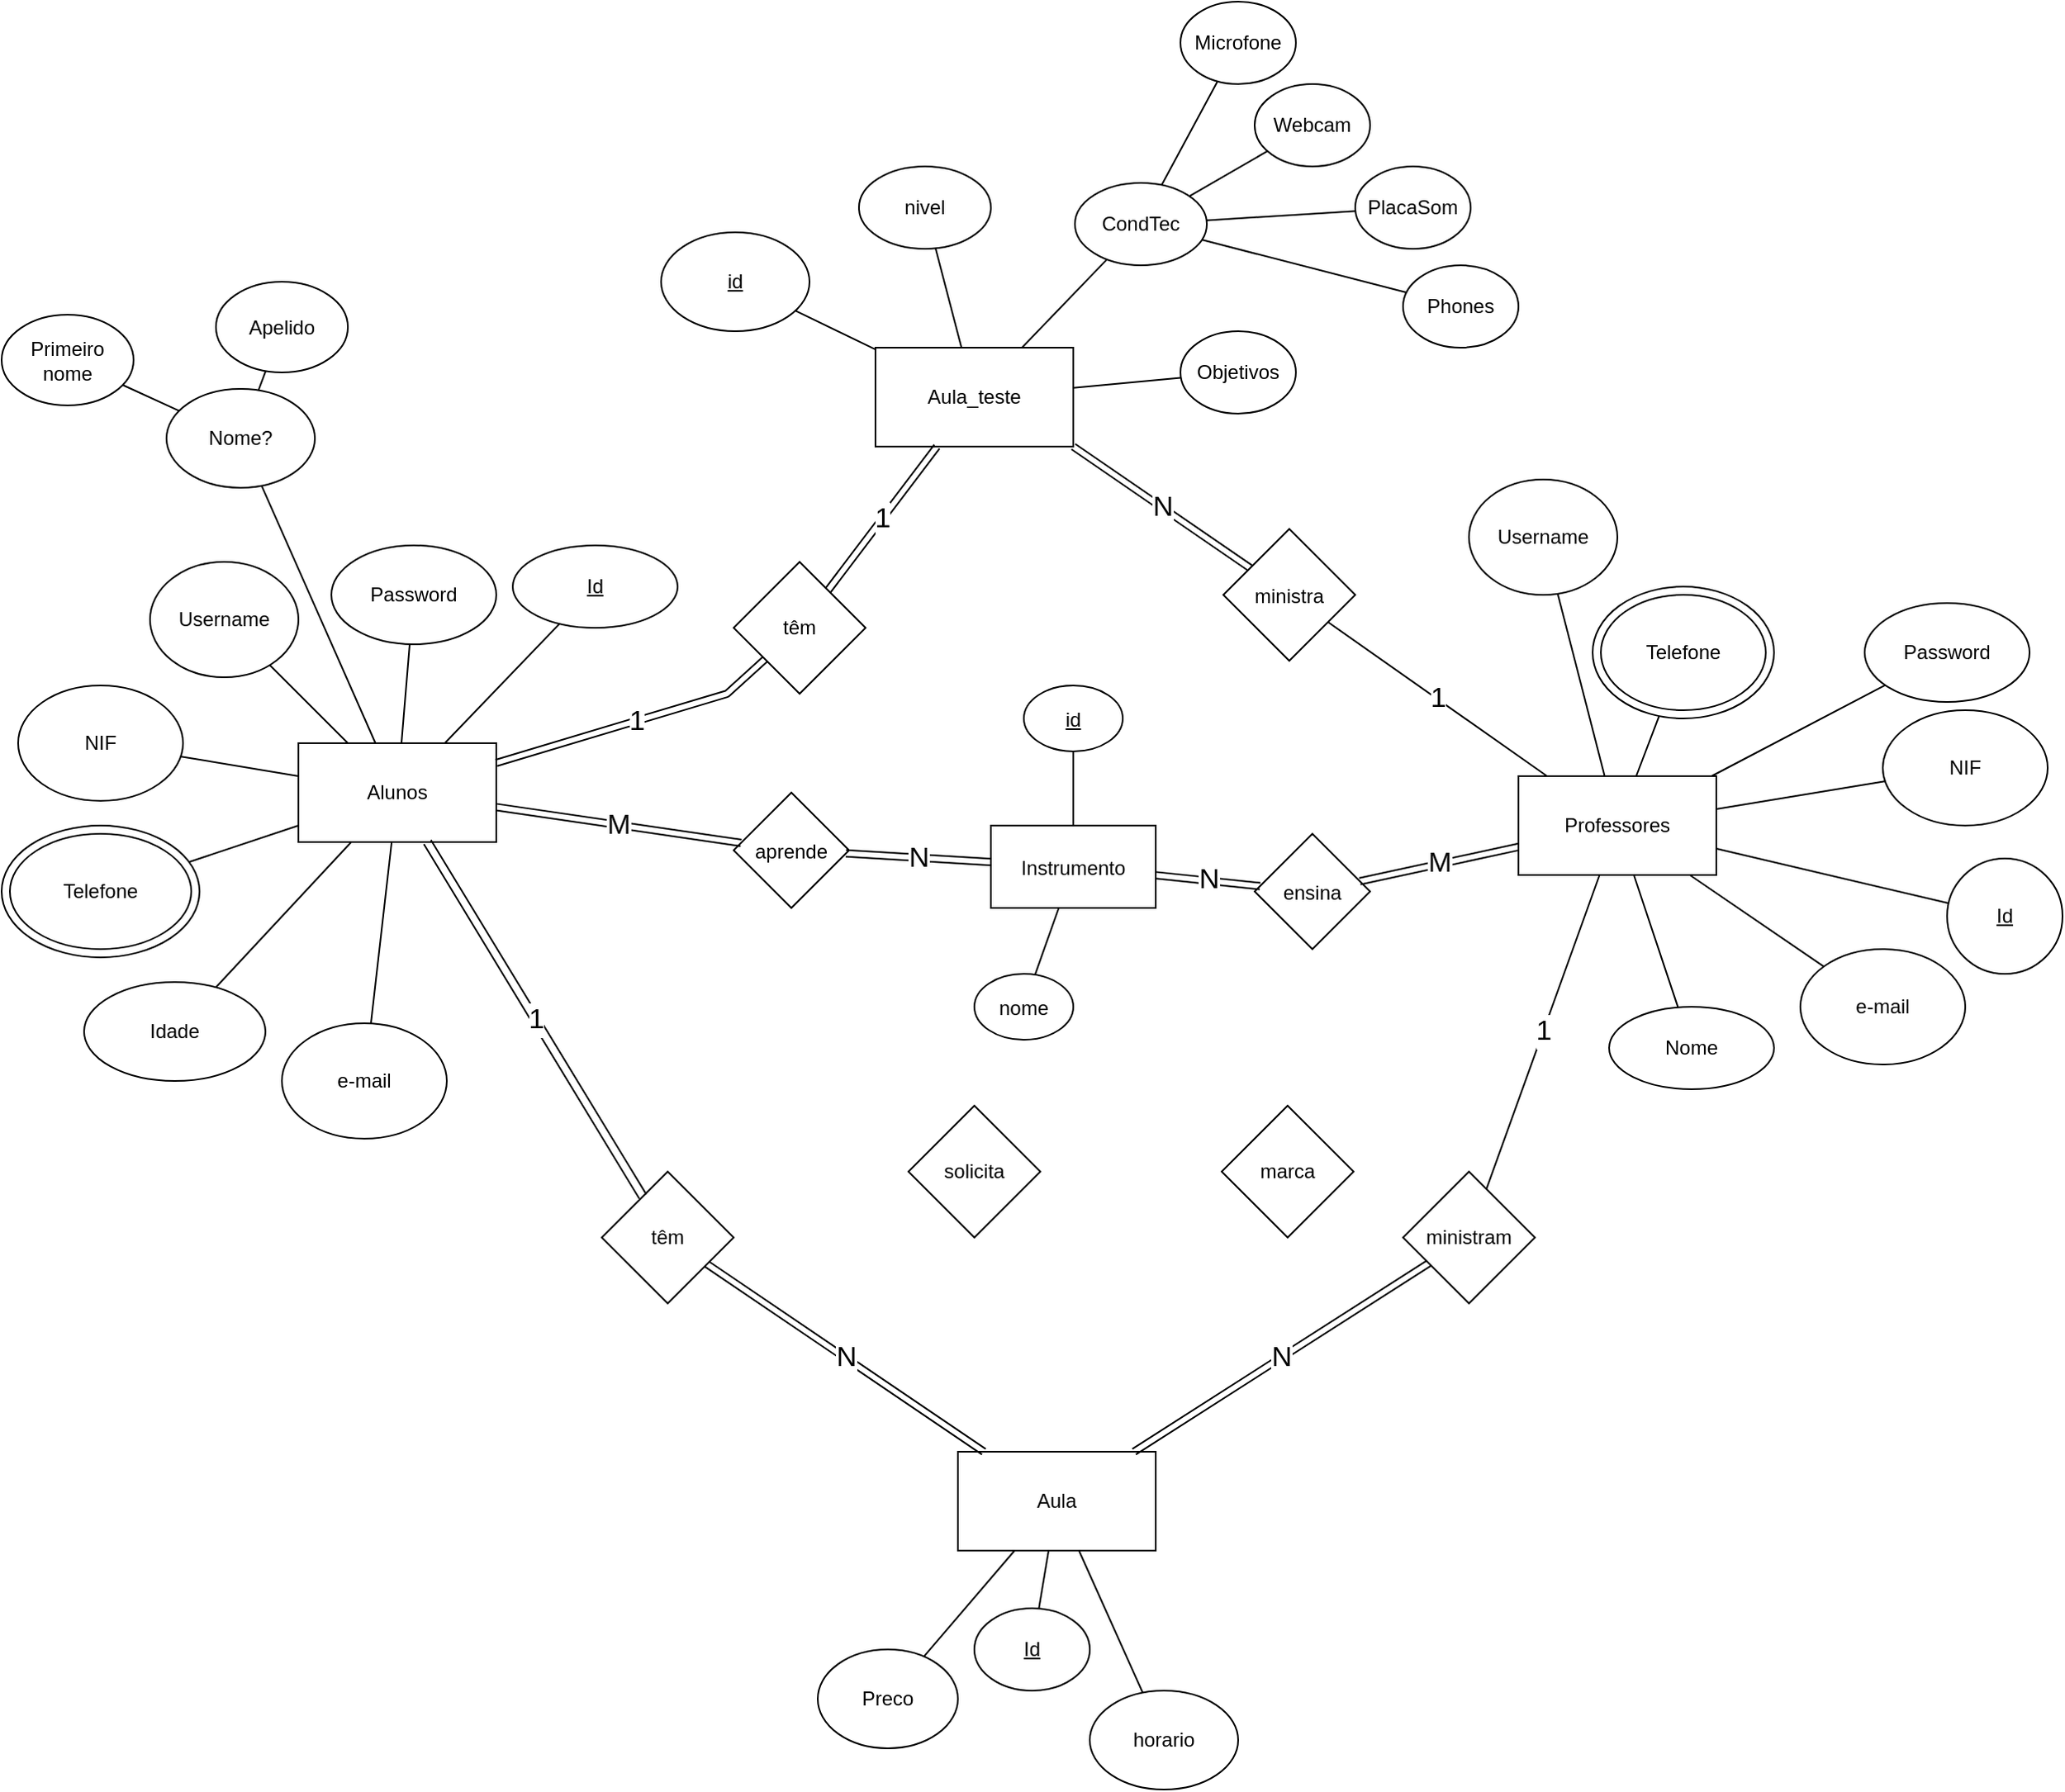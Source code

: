 <mxfile version="14.6.1" type="github">
  <diagram id="C5RBs43oDa-KdzZeNtuy" name="Page-1">
    <mxGraphModel dx="868" dy="1689" grid="1" gridSize="10" guides="1" tooltips="1" connect="1" arrows="1" fold="1" page="1" pageScale="1" pageWidth="827" pageHeight="1169" math="0" shadow="0">
      <root>
        <mxCell id="WIyWlLk6GJQsqaUBKTNV-0" />
        <mxCell id="WIyWlLk6GJQsqaUBKTNV-1" parent="WIyWlLk6GJQsqaUBKTNV-0" />
        <mxCell id="YeJPbqonlaDgZHrQWHC3-2" value="Alunos" style="rounded=0;whiteSpace=wrap;html=1;" parent="WIyWlLk6GJQsqaUBKTNV-1" vertex="1">
          <mxGeometry x="230" y="190" width="120" height="60" as="geometry" />
        </mxCell>
        <mxCell id="YeJPbqonlaDgZHrQWHC3-3" value="" style="endArrow=none;html=1;" parent="WIyWlLk6GJQsqaUBKTNV-1" target="YeJPbqonlaDgZHrQWHC3-4" edge="1" source="YeJPbqonlaDgZHrQWHC3-2">
          <mxGeometry width="50" height="50" relative="1" as="geometry">
            <mxPoint x="430" y="220" as="sourcePoint" />
            <mxPoint x="480" y="170" as="targetPoint" />
          </mxGeometry>
        </mxCell>
        <mxCell id="YeJPbqonlaDgZHrQWHC3-4" value="&lt;u&gt;Id&lt;/u&gt;" style="ellipse;whiteSpace=wrap;html=1;" parent="WIyWlLk6GJQsqaUBKTNV-1" vertex="1">
          <mxGeometry x="360" y="70" width="100" height="50" as="geometry" />
        </mxCell>
        <mxCell id="YeJPbqonlaDgZHrQWHC3-5" value="" style="endArrow=none;html=1;" parent="WIyWlLk6GJQsqaUBKTNV-1" target="YeJPbqonlaDgZHrQWHC3-6" edge="1" source="YeJPbqonlaDgZHrQWHC3-2">
          <mxGeometry width="50" height="50" relative="1" as="geometry">
            <mxPoint x="470" y="240" as="sourcePoint" />
            <mxPoint x="520" y="220" as="targetPoint" />
          </mxGeometry>
        </mxCell>
        <mxCell id="YeJPbqonlaDgZHrQWHC3-6" value="Nome?" style="ellipse;whiteSpace=wrap;html=1;" parent="WIyWlLk6GJQsqaUBKTNV-1" vertex="1">
          <mxGeometry x="150" y="-25" width="90" height="60" as="geometry" />
        </mxCell>
        <mxCell id="YeJPbqonlaDgZHrQWHC3-7" value="" style="endArrow=none;html=1;" parent="WIyWlLk6GJQsqaUBKTNV-1" source="YeJPbqonlaDgZHrQWHC3-2" target="YeJPbqonlaDgZHrQWHC3-8" edge="1">
          <mxGeometry width="50" height="50" relative="1" as="geometry">
            <mxPoint x="420" y="340" as="sourcePoint" />
            <mxPoint x="420" y="280" as="targetPoint" />
            <Array as="points" />
          </mxGeometry>
        </mxCell>
        <mxCell id="YeJPbqonlaDgZHrQWHC3-8" value="e-mail" style="ellipse;whiteSpace=wrap;html=1;" parent="WIyWlLk6GJQsqaUBKTNV-1" vertex="1">
          <mxGeometry x="220" y="360" width="100" height="70" as="geometry" />
        </mxCell>
        <mxCell id="YeJPbqonlaDgZHrQWHC3-10" value="Password" style="ellipse;whiteSpace=wrap;html=1;" parent="WIyWlLk6GJQsqaUBKTNV-1" vertex="1">
          <mxGeometry x="250" y="70" width="100" height="60" as="geometry" />
        </mxCell>
        <mxCell id="YeJPbqonlaDgZHrQWHC3-17" value="" style="endArrow=none;html=1;" parent="WIyWlLk6GJQsqaUBKTNV-1" source="YeJPbqonlaDgZHrQWHC3-23" edge="1" target="YeJPbqonlaDgZHrQWHC3-2">
          <mxGeometry width="50" height="50" relative="1" as="geometry">
            <mxPoint x="300" y="320" as="sourcePoint" />
            <mxPoint x="350" y="270" as="targetPoint" />
          </mxGeometry>
        </mxCell>
        <mxCell id="YeJPbqonlaDgZHrQWHC3-18" value="Telefone" style="ellipse;whiteSpace=wrap;html=1;perimeterSpacing=0;shadow=0;sketch=0;strokeWidth=1;gradientDirection=east;" parent="WIyWlLk6GJQsqaUBKTNV-1" vertex="1">
          <mxGeometry x="55" y="245" width="110" height="70" as="geometry" />
        </mxCell>
        <mxCell id="YeJPbqonlaDgZHrQWHC3-23" value="" style="ellipse;whiteSpace=wrap;html=1;rounded=0;sketch=0;fillColor=none;" parent="WIyWlLk6GJQsqaUBKTNV-1" vertex="1">
          <mxGeometry x="50" y="240" width="120" height="80" as="geometry" />
        </mxCell>
        <mxCell id="YeJPbqonlaDgZHrQWHC3-24" value="" style="endArrow=none;html=1;" parent="WIyWlLk6GJQsqaUBKTNV-1" target="YeJPbqonlaDgZHrQWHC3-2" edge="1" source="YeJPbqonlaDgZHrQWHC3-25">
          <mxGeometry width="50" height="50" relative="1" as="geometry">
            <mxPoint x="380" y="360" as="sourcePoint" />
            <mxPoint x="410" y="280" as="targetPoint" />
            <Array as="points" />
          </mxGeometry>
        </mxCell>
        <mxCell id="YeJPbqonlaDgZHrQWHC3-25" value="Idade" style="ellipse;whiteSpace=wrap;html=1;rounded=0;sketch=0;" parent="WIyWlLk6GJQsqaUBKTNV-1" vertex="1">
          <mxGeometry x="100" y="335" width="110" height="60" as="geometry" />
        </mxCell>
        <mxCell id="QPZrH0Ajvc4-a-Q5nBBF-0" value="Professores" style="rounded=0;whiteSpace=wrap;html=1;" parent="WIyWlLk6GJQsqaUBKTNV-1" vertex="1">
          <mxGeometry x="970" y="210" width="120" height="60" as="geometry" />
        </mxCell>
        <mxCell id="QPZrH0Ajvc4-a-Q5nBBF-17" value="" style="endArrow=none;html=1;" parent="WIyWlLk6GJQsqaUBKTNV-1" edge="1" target="QPZrH0Ajvc4-a-Q5nBBF-0" source="QPZrH0Ajvc4-a-Q5nBBF-19">
          <mxGeometry width="50" height="50" relative="1" as="geometry">
            <mxPoint x="920" y="320" as="sourcePoint" />
            <mxPoint x="970" y="270" as="targetPoint" />
          </mxGeometry>
        </mxCell>
        <mxCell id="QPZrH0Ajvc4-a-Q5nBBF-19" value="&lt;u&gt;Id&lt;/u&gt;" style="ellipse;whiteSpace=wrap;html=1;" parent="WIyWlLk6GJQsqaUBKTNV-1" vertex="1">
          <mxGeometry x="1230" y="260" width="70" height="70" as="geometry" />
        </mxCell>
        <mxCell id="QPZrH0Ajvc4-a-Q5nBBF-20" value="Nome" style="ellipse;whiteSpace=wrap;html=1;" parent="WIyWlLk6GJQsqaUBKTNV-1" vertex="1">
          <mxGeometry x="1025" y="350" width="100" height="50" as="geometry" />
        </mxCell>
        <mxCell id="QPZrH0Ajvc4-a-Q5nBBF-21" value="" style="endArrow=none;html=1;" parent="WIyWlLk6GJQsqaUBKTNV-1" source="QPZrH0Ajvc4-a-Q5nBBF-20" edge="1" target="QPZrH0Ajvc4-a-Q5nBBF-0">
          <mxGeometry width="50" height="50" relative="1" as="geometry">
            <mxPoint x="990" y="320" as="sourcePoint" />
            <mxPoint x="1040" y="270" as="targetPoint" />
          </mxGeometry>
        </mxCell>
        <mxCell id="QPZrH0Ajvc4-a-Q5nBBF-22" value="e-mail" style="ellipse;whiteSpace=wrap;html=1;" parent="WIyWlLk6GJQsqaUBKTNV-1" vertex="1">
          <mxGeometry x="1141" y="315" width="100" height="70" as="geometry" />
        </mxCell>
        <mxCell id="QPZrH0Ajvc4-a-Q5nBBF-23" value="" style="endArrow=none;html=1;" parent="WIyWlLk6GJQsqaUBKTNV-1" target="QPZrH0Ajvc4-a-Q5nBBF-22" edge="1" source="QPZrH0Ajvc4-a-Q5nBBF-0">
          <mxGeometry width="50" height="50" relative="1" as="geometry">
            <mxPoint x="1090" y="265" as="sourcePoint" />
            <mxPoint x="1140" y="215" as="targetPoint" />
          </mxGeometry>
        </mxCell>
        <mxCell id="QPZrH0Ajvc4-a-Q5nBBF-25" value="Aula" style="rounded=0;whiteSpace=wrap;html=1;" parent="WIyWlLk6GJQsqaUBKTNV-1" vertex="1">
          <mxGeometry x="630" y="620" width="120" height="60" as="geometry" />
        </mxCell>
        <mxCell id="QPZrH0Ajvc4-a-Q5nBBF-26" value="&lt;u&gt;Id&lt;/u&gt;" style="ellipse;whiteSpace=wrap;html=1;" parent="WIyWlLk6GJQsqaUBKTNV-1" vertex="1">
          <mxGeometry x="640" y="715" width="70" height="50" as="geometry" />
        </mxCell>
        <mxCell id="QPZrH0Ajvc4-a-Q5nBBF-27" value="" style="endArrow=none;html=1;" parent="WIyWlLk6GJQsqaUBKTNV-1" source="QPZrH0Ajvc4-a-Q5nBBF-25" target="QPZrH0Ajvc4-a-Q5nBBF-26" edge="1">
          <mxGeometry width="50" height="50" relative="1" as="geometry">
            <mxPoint x="810" y="540" as="sourcePoint" />
            <mxPoint x="860" y="490" as="targetPoint" />
          </mxGeometry>
        </mxCell>
        <mxCell id="QPZrH0Ajvc4-a-Q5nBBF-32" value="ministram" style="rhombus;whiteSpace=wrap;html=1;" parent="WIyWlLk6GJQsqaUBKTNV-1" vertex="1">
          <mxGeometry x="900" y="450" width="80" height="80" as="geometry" />
        </mxCell>
        <mxCell id="QPZrH0Ajvc4-a-Q5nBBF-33" value="têm" style="rhombus;whiteSpace=wrap;html=1;" parent="WIyWlLk6GJQsqaUBKTNV-1" vertex="1">
          <mxGeometry x="414" y="450" width="80" height="80" as="geometry" />
        </mxCell>
        <mxCell id="QPZrH0Ajvc4-a-Q5nBBF-34" value="Username" style="ellipse;whiteSpace=wrap;html=1;" parent="WIyWlLk6GJQsqaUBKTNV-1" vertex="1">
          <mxGeometry x="140" y="80" width="90" height="70" as="geometry" />
        </mxCell>
        <mxCell id="QPZrH0Ajvc4-a-Q5nBBF-35" value="" style="endArrow=none;html=1;" parent="WIyWlLk6GJQsqaUBKTNV-1" target="QPZrH0Ajvc4-a-Q5nBBF-34" edge="1" source="YeJPbqonlaDgZHrQWHC3-2">
          <mxGeometry width="50" height="50" relative="1" as="geometry">
            <mxPoint x="350" y="220" as="sourcePoint" />
            <mxPoint x="400" y="170" as="targetPoint" />
          </mxGeometry>
        </mxCell>
        <mxCell id="QPZrH0Ajvc4-a-Q5nBBF-38" value="Telefone" style="ellipse;whiteSpace=wrap;html=1;" parent="WIyWlLk6GJQsqaUBKTNV-1" vertex="1">
          <mxGeometry x="1020" y="100" width="100" height="70" as="geometry" />
        </mxCell>
        <mxCell id="QPZrH0Ajvc4-a-Q5nBBF-39" value="" style="endArrow=none;html=1;" parent="WIyWlLk6GJQsqaUBKTNV-1" source="QPZrH0Ajvc4-a-Q5nBBF-0" target="7uHokPlCw8yeGiN5BkeQ-28" edge="1">
          <mxGeometry width="50" height="50" relative="1" as="geometry">
            <mxPoint x="990" y="210" as="sourcePoint" />
            <mxPoint x="1040" y="160" as="targetPoint" />
          </mxGeometry>
        </mxCell>
        <mxCell id="QPZrH0Ajvc4-a-Q5nBBF-40" value="Password" style="ellipse;whiteSpace=wrap;html=1;" parent="WIyWlLk6GJQsqaUBKTNV-1" vertex="1">
          <mxGeometry x="1180" y="105" width="100" height="60" as="geometry" />
        </mxCell>
        <mxCell id="QPZrH0Ajvc4-a-Q5nBBF-41" value="Username" style="ellipse;whiteSpace=wrap;html=1;" parent="WIyWlLk6GJQsqaUBKTNV-1" vertex="1">
          <mxGeometry x="940" y="30" width="90" height="70" as="geometry" />
        </mxCell>
        <mxCell id="QPZrH0Ajvc4-a-Q5nBBF-43" value="" style="endArrow=none;html=1;" parent="WIyWlLk6GJQsqaUBKTNV-1" source="QPZrH0Ajvc4-a-Q5nBBF-40" edge="1" target="QPZrH0Ajvc4-a-Q5nBBF-0">
          <mxGeometry width="50" height="50" relative="1" as="geometry">
            <mxPoint x="920" y="265" as="sourcePoint" />
            <mxPoint x="970" y="215" as="targetPoint" />
          </mxGeometry>
        </mxCell>
        <mxCell id="QPZrH0Ajvc4-a-Q5nBBF-44" value="" style="endArrow=none;html=1;" parent="WIyWlLk6GJQsqaUBKTNV-1" source="QPZrH0Ajvc4-a-Q5nBBF-0" target="QPZrH0Ajvc4-a-Q5nBBF-41" edge="1">
          <mxGeometry width="50" height="50" relative="1" as="geometry">
            <mxPoint x="980" y="210" as="sourcePoint" />
            <mxPoint x="1030" y="160" as="targetPoint" />
          </mxGeometry>
        </mxCell>
        <mxCell id="QPZrH0Ajvc4-a-Q5nBBF-46" value="N" style="shape=link;html=1;fontSize=17;" parent="WIyWlLk6GJQsqaUBKTNV-1" source="QPZrH0Ajvc4-a-Q5nBBF-25" target="QPZrH0Ajvc4-a-Q5nBBF-32" edge="1">
          <mxGeometry width="100" relative="1" as="geometry">
            <mxPoint x="815" y="480" as="sourcePoint" />
            <mxPoint x="915" y="480" as="targetPoint" />
          </mxGeometry>
        </mxCell>
        <mxCell id="QPZrH0Ajvc4-a-Q5nBBF-47" value="1" style="shape=link;html=1;width=5;fontSize=17;" parent="WIyWlLk6GJQsqaUBKTNV-1" source="YeJPbqonlaDgZHrQWHC3-2" edge="1" target="QPZrH0Ajvc4-a-Q5nBBF-33">
          <mxGeometry width="100" relative="1" as="geometry">
            <mxPoint x="400" y="509.5" as="sourcePoint" />
            <mxPoint x="440" y="470" as="targetPoint" />
          </mxGeometry>
        </mxCell>
        <mxCell id="QPZrH0Ajvc4-a-Q5nBBF-49" value="N" style="shape=link;html=1;endSize=6;fontSize=17;" parent="WIyWlLk6GJQsqaUBKTNV-1" source="QPZrH0Ajvc4-a-Q5nBBF-33" edge="1" target="QPZrH0Ajvc4-a-Q5nBBF-25">
          <mxGeometry width="100" relative="1" as="geometry">
            <mxPoint x="600" y="620" as="sourcePoint" />
            <mxPoint x="700" y="620" as="targetPoint" />
          </mxGeometry>
        </mxCell>
        <mxCell id="QPZrH0Ajvc4-a-Q5nBBF-55" value="Preco" style="ellipse;whiteSpace=wrap;html=1;fillColor=none;" parent="WIyWlLk6GJQsqaUBKTNV-1" vertex="1">
          <mxGeometry x="545" y="740" width="85" height="60" as="geometry" />
        </mxCell>
        <mxCell id="QPZrH0Ajvc4-a-Q5nBBF-58" value="" style="endArrow=none;html=1;" parent="WIyWlLk6GJQsqaUBKTNV-1" target="QPZrH0Ajvc4-a-Q5nBBF-25" edge="1" source="QPZrH0Ajvc4-a-Q5nBBF-55">
          <mxGeometry width="50" height="50" relative="1" as="geometry">
            <mxPoint x="800" y="740" as="sourcePoint" />
            <mxPoint x="850" y="690" as="targetPoint" />
          </mxGeometry>
        </mxCell>
        <mxCell id="QPZrH0Ajvc4-a-Q5nBBF-59" value="&lt;font style=&quot;font-size: 12px&quot;&gt;horario&lt;/font&gt;" style="ellipse;whiteSpace=wrap;html=1;fillColor=none;fontSize=12;" parent="WIyWlLk6GJQsqaUBKTNV-1" vertex="1">
          <mxGeometry x="710" y="765" width="90" height="60" as="geometry" />
        </mxCell>
        <mxCell id="QPZrH0Ajvc4-a-Q5nBBF-60" value="" style="endArrow=none;html=1;fontSize=12;" parent="WIyWlLk6GJQsqaUBKTNV-1" target="QPZrH0Ajvc4-a-Q5nBBF-59" edge="1" source="QPZrH0Ajvc4-a-Q5nBBF-25">
          <mxGeometry width="50" height="50" relative="1" as="geometry">
            <mxPoint x="820" y="640" as="sourcePoint" />
            <mxPoint x="870" y="590" as="targetPoint" />
          </mxGeometry>
        </mxCell>
        <mxCell id="7uHokPlCw8yeGiN5BkeQ-24" value="NIF" style="ellipse;whiteSpace=wrap;html=1;fontSize=12;" parent="WIyWlLk6GJQsqaUBKTNV-1" vertex="1">
          <mxGeometry x="60" y="155" width="100" height="70" as="geometry" />
        </mxCell>
        <mxCell id="7uHokPlCw8yeGiN5BkeQ-25" value="" style="endArrow=none;html=1;fontSize=12;" parent="WIyWlLk6GJQsqaUBKTNV-1" target="YeJPbqonlaDgZHrQWHC3-2" edge="1" source="7uHokPlCw8yeGiN5BkeQ-24">
          <mxGeometry width="50" height="50" relative="1" as="geometry">
            <mxPoint x="170" y="295" as="sourcePoint" />
            <mxPoint x="220" y="245" as="targetPoint" />
          </mxGeometry>
        </mxCell>
        <mxCell id="7uHokPlCw8yeGiN5BkeQ-26" value="NIF" style="ellipse;whiteSpace=wrap;html=1;fontSize=12;" parent="WIyWlLk6GJQsqaUBKTNV-1" vertex="1">
          <mxGeometry x="1191" y="170" width="100" height="70" as="geometry" />
        </mxCell>
        <mxCell id="7uHokPlCw8yeGiN5BkeQ-27" value="" style="endArrow=none;html=1;fontSize=12;" parent="WIyWlLk6GJQsqaUBKTNV-1" target="7uHokPlCw8yeGiN5BkeQ-26" edge="1" source="QPZrH0Ajvc4-a-Q5nBBF-0">
          <mxGeometry width="50" height="50" relative="1" as="geometry">
            <mxPoint x="1090" y="250" as="sourcePoint" />
            <mxPoint x="1140" y="200" as="targetPoint" />
          </mxGeometry>
        </mxCell>
        <mxCell id="7uHokPlCw8yeGiN5BkeQ-28" value="" style="ellipse;whiteSpace=wrap;html=1;rounded=0;sketch=0;fillColor=none;" parent="WIyWlLk6GJQsqaUBKTNV-1" vertex="1">
          <mxGeometry x="1015" y="95" width="110" height="80" as="geometry" />
        </mxCell>
        <mxCell id="ZxcHzyBanlLkTp8bQzHT-0" value="Aula_teste" style="rounded=0;whiteSpace=wrap;html=1;" parent="WIyWlLk6GJQsqaUBKTNV-1" vertex="1">
          <mxGeometry x="580" y="-50" width="120" height="60" as="geometry" />
        </mxCell>
        <mxCell id="ZxcHzyBanlLkTp8bQzHT-3" value="nivel" style="ellipse;whiteSpace=wrap;html=1;" parent="WIyWlLk6GJQsqaUBKTNV-1" vertex="1">
          <mxGeometry x="570" y="-160" width="80" height="50" as="geometry" />
        </mxCell>
        <mxCell id="ZxcHzyBanlLkTp8bQzHT-4" value="&lt;u&gt;id&lt;/u&gt;" style="ellipse;whiteSpace=wrap;html=1;" parent="WIyWlLk6GJQsqaUBKTNV-1" vertex="1">
          <mxGeometry x="450" y="-120" width="90" height="60" as="geometry" />
        </mxCell>
        <mxCell id="ZxcHzyBanlLkTp8bQzHT-7" value="" style="endArrow=none;html=1;" parent="WIyWlLk6GJQsqaUBKTNV-1" target="ZxcHzyBanlLkTp8bQzHT-3" edge="1" source="ZxcHzyBanlLkTp8bQzHT-0">
          <mxGeometry width="50" height="50" relative="1" as="geometry">
            <mxPoint x="600" y="-50" as="sourcePoint" />
            <mxPoint x="650" y="-100" as="targetPoint" />
          </mxGeometry>
        </mxCell>
        <mxCell id="ZxcHzyBanlLkTp8bQzHT-8" value="" style="endArrow=none;html=1;" parent="WIyWlLk6GJQsqaUBKTNV-1" source="ZxcHzyBanlLkTp8bQzHT-4" edge="1" target="ZxcHzyBanlLkTp8bQzHT-0">
          <mxGeometry width="50" height="50" relative="1" as="geometry">
            <mxPoint x="530" y="20" as="sourcePoint" />
            <mxPoint x="580" y="-30" as="targetPoint" />
          </mxGeometry>
        </mxCell>
        <mxCell id="ZxcHzyBanlLkTp8bQzHT-9" value="CondTec" style="ellipse;whiteSpace=wrap;html=1;" parent="WIyWlLk6GJQsqaUBKTNV-1" vertex="1">
          <mxGeometry x="701" y="-150" width="80" height="50" as="geometry" />
        </mxCell>
        <mxCell id="ZxcHzyBanlLkTp8bQzHT-10" value="Webcam" style="ellipse;whiteSpace=wrap;html=1;" parent="WIyWlLk6GJQsqaUBKTNV-1" vertex="1">
          <mxGeometry x="810" y="-210" width="70" height="50" as="geometry" />
        </mxCell>
        <mxCell id="ZxcHzyBanlLkTp8bQzHT-11" value="PlacaSom" style="ellipse;whiteSpace=wrap;html=1;" parent="WIyWlLk6GJQsqaUBKTNV-1" vertex="1">
          <mxGeometry x="871" y="-160" width="70" height="50" as="geometry" />
        </mxCell>
        <mxCell id="ZxcHzyBanlLkTp8bQzHT-12" value="Phones" style="ellipse;whiteSpace=wrap;html=1;" parent="WIyWlLk6GJQsqaUBKTNV-1" vertex="1">
          <mxGeometry x="900" y="-100" width="70" height="50" as="geometry" />
        </mxCell>
        <mxCell id="ZxcHzyBanlLkTp8bQzHT-13" value="" style="endArrow=none;html=1;" parent="WIyWlLk6GJQsqaUBKTNV-1" target="ZxcHzyBanlLkTp8bQzHT-11" edge="1" source="ZxcHzyBanlLkTp8bQzHT-9">
          <mxGeometry width="50" height="50" relative="1" as="geometry">
            <mxPoint x="830" y="-110" as="sourcePoint" />
            <mxPoint x="880" y="-160" as="targetPoint" />
          </mxGeometry>
        </mxCell>
        <mxCell id="ZxcHzyBanlLkTp8bQzHT-14" value="" style="endArrow=none;html=1;" parent="WIyWlLk6GJQsqaUBKTNV-1" source="ZxcHzyBanlLkTp8bQzHT-9" edge="1" target="ZxcHzyBanlLkTp8bQzHT-12">
          <mxGeometry width="50" height="50" relative="1" as="geometry">
            <mxPoint x="850" y="-30" as="sourcePoint" />
            <mxPoint x="900" y="-80" as="targetPoint" />
          </mxGeometry>
        </mxCell>
        <mxCell id="ZxcHzyBanlLkTp8bQzHT-15" value="" style="endArrow=none;html=1;" parent="WIyWlLk6GJQsqaUBKTNV-1" source="ZxcHzyBanlLkTp8bQzHT-9" target="ZxcHzyBanlLkTp8bQzHT-10" edge="1">
          <mxGeometry width="50" height="50" relative="1" as="geometry">
            <mxPoint x="790" y="-130" as="sourcePoint" />
            <mxPoint x="840" y="-180" as="targetPoint" />
          </mxGeometry>
        </mxCell>
        <mxCell id="ZxcHzyBanlLkTp8bQzHT-16" value="Microfone" style="ellipse;whiteSpace=wrap;html=1;" parent="WIyWlLk6GJQsqaUBKTNV-1" vertex="1">
          <mxGeometry x="765" y="-260" width="70" height="50" as="geometry" />
        </mxCell>
        <mxCell id="ZxcHzyBanlLkTp8bQzHT-17" value="" style="endArrow=none;html=1;" parent="WIyWlLk6GJQsqaUBKTNV-1" target="ZxcHzyBanlLkTp8bQzHT-16" edge="1" source="ZxcHzyBanlLkTp8bQzHT-9">
          <mxGeometry width="50" height="50" relative="1" as="geometry">
            <mxPoint x="780" y="-130" as="sourcePoint" />
            <mxPoint x="830" y="-180" as="targetPoint" />
          </mxGeometry>
        </mxCell>
        <mxCell id="ZxcHzyBanlLkTp8bQzHT-18" value="" style="endArrow=none;html=1;" parent="WIyWlLk6GJQsqaUBKTNV-1" target="ZxcHzyBanlLkTp8bQzHT-9" edge="1" source="ZxcHzyBanlLkTp8bQzHT-0">
          <mxGeometry width="50" height="50" relative="1" as="geometry">
            <mxPoint x="700" y="-50" as="sourcePoint" />
            <mxPoint x="750" y="-100" as="targetPoint" />
          </mxGeometry>
        </mxCell>
        <mxCell id="ZxcHzyBanlLkTp8bQzHT-19" value="Objetivos" style="ellipse;whiteSpace=wrap;html=1;" parent="WIyWlLk6GJQsqaUBKTNV-1" vertex="1">
          <mxGeometry x="765" y="-60" width="70" height="50" as="geometry" />
        </mxCell>
        <mxCell id="ZxcHzyBanlLkTp8bQzHT-20" value="" style="endArrow=none;html=1;" parent="WIyWlLk6GJQsqaUBKTNV-1" source="ZxcHzyBanlLkTp8bQzHT-0" target="ZxcHzyBanlLkTp8bQzHT-19" edge="1">
          <mxGeometry width="50" height="50" relative="1" as="geometry">
            <mxPoint x="821" y="-120" as="sourcePoint" />
            <mxPoint x="871" y="-170" as="targetPoint" />
          </mxGeometry>
        </mxCell>
        <mxCell id="ZxcHzyBanlLkTp8bQzHT-24" value="têm" style="rhombus;whiteSpace=wrap;html=1;" parent="WIyWlLk6GJQsqaUBKTNV-1" vertex="1">
          <mxGeometry x="494" y="80" width="80" height="80" as="geometry" />
        </mxCell>
        <mxCell id="ZxcHzyBanlLkTp8bQzHT-25" value="1" style="shape=link;html=1;fontSize=17;" parent="WIyWlLk6GJQsqaUBKTNV-1" source="YeJPbqonlaDgZHrQWHC3-2" edge="1" target="ZxcHzyBanlLkTp8bQzHT-24">
          <mxGeometry width="100" relative="1" as="geometry">
            <mxPoint x="420" y="114.5" as="sourcePoint" />
            <mxPoint x="520" y="114.5" as="targetPoint" />
            <Array as="points">
              <mxPoint x="490" y="160" />
            </Array>
          </mxGeometry>
        </mxCell>
        <mxCell id="ZxcHzyBanlLkTp8bQzHT-26" value="1" style="shape=link;html=1;fontSize=17;" parent="WIyWlLk6GJQsqaUBKTNV-1" target="ZxcHzyBanlLkTp8bQzHT-0" edge="1" source="ZxcHzyBanlLkTp8bQzHT-24">
          <mxGeometry width="100" relative="1" as="geometry">
            <mxPoint x="550" y="70" as="sourcePoint" />
            <mxPoint x="615" y="-32.5" as="targetPoint" />
          </mxGeometry>
        </mxCell>
        <mxCell id="ZxcHzyBanlLkTp8bQzHT-29" value="&lt;font style=&quot;font-size: 12px&quot;&gt;ministra&lt;/font&gt;" style="rhombus;whiteSpace=wrap;html=1;fontSize=17;" parent="WIyWlLk6GJQsqaUBKTNV-1" vertex="1">
          <mxGeometry x="791" y="60" width="80" height="80" as="geometry" />
        </mxCell>
        <mxCell id="ZxcHzyBanlLkTp8bQzHT-31" value="N" style="shape=link;html=1;fontSize=17;" parent="WIyWlLk6GJQsqaUBKTNV-1" source="ZxcHzyBanlLkTp8bQzHT-29" edge="1">
          <mxGeometry width="100" relative="1" as="geometry">
            <mxPoint x="635" y="112.5" as="sourcePoint" />
            <mxPoint x="700" y="10" as="targetPoint" />
            <Array as="points" />
          </mxGeometry>
        </mxCell>
        <mxCell id="ZxcHzyBanlLkTp8bQzHT-33" value="1" style="endArrow=none;html=1;fontSize=17;" parent="WIyWlLk6GJQsqaUBKTNV-1" target="ZxcHzyBanlLkTp8bQzHT-29" edge="1" source="QPZrH0Ajvc4-a-Q5nBBF-0">
          <mxGeometry width="50" height="50" relative="1" as="geometry">
            <mxPoint x="990" y="210" as="sourcePoint" />
            <mxPoint x="860" y="130" as="targetPoint" />
          </mxGeometry>
        </mxCell>
        <mxCell id="ZxcHzyBanlLkTp8bQzHT-34" value="1" style="endArrow=none;html=1;fontSize=17;" parent="WIyWlLk6GJQsqaUBKTNV-1" source="QPZrH0Ajvc4-a-Q5nBBF-32" edge="1" target="QPZrH0Ajvc4-a-Q5nBBF-0">
          <mxGeometry width="50" height="50" relative="1" as="geometry">
            <mxPoint x="960" y="325" as="sourcePoint" />
            <mxPoint x="1000" y="270" as="targetPoint" />
            <Array as="points" />
          </mxGeometry>
        </mxCell>
        <mxCell id="ZxcHzyBanlLkTp8bQzHT-35" value="&lt;font style=&quot;font-size: 12px&quot;&gt;Instrumento&lt;/font&gt;" style="rounded=0;whiteSpace=wrap;html=1;fontSize=17;" parent="WIyWlLk6GJQsqaUBKTNV-1" vertex="1">
          <mxGeometry x="650" y="240" width="100" height="50" as="geometry" />
        </mxCell>
        <mxCell id="ZxcHzyBanlLkTp8bQzHT-36" value="&lt;font style=&quot;font-size: 12px&quot;&gt;aprende&lt;/font&gt;" style="rhombus;whiteSpace=wrap;html=1;fontSize=17;" parent="WIyWlLk6GJQsqaUBKTNV-1" vertex="1">
          <mxGeometry x="494" y="220" width="70" height="70" as="geometry" />
        </mxCell>
        <mxCell id="ZxcHzyBanlLkTp8bQzHT-37" value="&lt;font style=&quot;font-size: 12px&quot;&gt;ensina&lt;/font&gt;" style="rhombus;whiteSpace=wrap;html=1;fontSize=17;" parent="WIyWlLk6GJQsqaUBKTNV-1" vertex="1">
          <mxGeometry x="810" y="245" width="70" height="70" as="geometry" />
        </mxCell>
        <mxCell id="ZxcHzyBanlLkTp8bQzHT-42" value="M" style="shape=link;html=1;fontSize=17;" parent="WIyWlLk6GJQsqaUBKTNV-1" edge="1" target="ZxcHzyBanlLkTp8bQzHT-36" source="YeJPbqonlaDgZHrQWHC3-2">
          <mxGeometry width="100" relative="1" as="geometry">
            <mxPoint x="470" y="260" as="sourcePoint" />
            <mxPoint x="570" y="260" as="targetPoint" />
          </mxGeometry>
        </mxCell>
        <mxCell id="ZxcHzyBanlLkTp8bQzHT-43" value="N" style="shape=link;html=1;fontSize=17;" parent="WIyWlLk6GJQsqaUBKTNV-1" edge="1" target="ZxcHzyBanlLkTp8bQzHT-35" source="ZxcHzyBanlLkTp8bQzHT-36">
          <mxGeometry width="100" relative="1" as="geometry">
            <mxPoint x="640" y="260" as="sourcePoint" />
            <mxPoint x="675" y="260" as="targetPoint" />
          </mxGeometry>
        </mxCell>
        <mxCell id="ZxcHzyBanlLkTp8bQzHT-44" value="N" style="shape=link;html=1;fontSize=17;" parent="WIyWlLk6GJQsqaUBKTNV-1" source="ZxcHzyBanlLkTp8bQzHT-35" edge="1" target="ZxcHzyBanlLkTp8bQzHT-37">
          <mxGeometry width="100" relative="1" as="geometry">
            <mxPoint x="780" y="275" as="sourcePoint" />
            <mxPoint x="820" y="275" as="targetPoint" />
          </mxGeometry>
        </mxCell>
        <mxCell id="ZxcHzyBanlLkTp8bQzHT-45" value="M" style="shape=link;html=1;fontSize=17;" parent="WIyWlLk6GJQsqaUBKTNV-1" source="ZxcHzyBanlLkTp8bQzHT-37" edge="1" target="QPZrH0Ajvc4-a-Q5nBBF-0">
          <mxGeometry width="100" relative="1" as="geometry">
            <mxPoint x="870" y="259.5" as="sourcePoint" />
            <mxPoint x="970" y="259.5" as="targetPoint" />
          </mxGeometry>
        </mxCell>
        <mxCell id="ZxcHzyBanlLkTp8bQzHT-46" value="&lt;font style=&quot;font-size: 12px&quot;&gt;&lt;u&gt;id&lt;/u&gt;&lt;/font&gt;" style="ellipse;whiteSpace=wrap;html=1;fontSize=17;" parent="WIyWlLk6GJQsqaUBKTNV-1" vertex="1">
          <mxGeometry x="670" y="155" width="60" height="40" as="geometry" />
        </mxCell>
        <mxCell id="ZxcHzyBanlLkTp8bQzHT-47" value="" style="endArrow=none;html=1;fontSize=17;" parent="WIyWlLk6GJQsqaUBKTNV-1" target="ZxcHzyBanlLkTp8bQzHT-46" edge="1" source="ZxcHzyBanlLkTp8bQzHT-35">
          <mxGeometry width="50" height="50" relative="1" as="geometry">
            <mxPoint x="710" y="240" as="sourcePoint" />
            <mxPoint x="760" y="190" as="targetPoint" />
          </mxGeometry>
        </mxCell>
        <mxCell id="ZxcHzyBanlLkTp8bQzHT-49" value="&lt;font style=&quot;font-size: 12px&quot;&gt;nome&lt;/font&gt;" style="ellipse;whiteSpace=wrap;html=1;fontSize=17;" parent="WIyWlLk6GJQsqaUBKTNV-1" vertex="1">
          <mxGeometry x="640" y="330" width="60" height="40" as="geometry" />
        </mxCell>
        <mxCell id="ZxcHzyBanlLkTp8bQzHT-50" value="" style="endArrow=none;html=1;fontSize=17;" parent="WIyWlLk6GJQsqaUBKTNV-1" target="ZxcHzyBanlLkTp8bQzHT-35" edge="1" source="ZxcHzyBanlLkTp8bQzHT-49">
          <mxGeometry width="50" height="50" relative="1" as="geometry">
            <mxPoint x="720" y="335" as="sourcePoint" />
            <mxPoint x="770" y="285" as="targetPoint" />
          </mxGeometry>
        </mxCell>
        <mxCell id="ZxcHzyBanlLkTp8bQzHT-55" value="marca" style="rhombus;whiteSpace=wrap;html=1;" parent="WIyWlLk6GJQsqaUBKTNV-1" vertex="1">
          <mxGeometry x="790" y="410" width="80" height="80" as="geometry" />
        </mxCell>
        <mxCell id="ZxcHzyBanlLkTp8bQzHT-56" value="solicita" style="rhombus;whiteSpace=wrap;html=1;" parent="WIyWlLk6GJQsqaUBKTNV-1" vertex="1">
          <mxGeometry x="600" y="410" width="80" height="80" as="geometry" />
        </mxCell>
        <mxCell id="KKogX5XyxXrD-nstwHty-0" value="Primeiro nome" style="ellipse;whiteSpace=wrap;html=1;" vertex="1" parent="WIyWlLk6GJQsqaUBKTNV-1">
          <mxGeometry x="50" y="-70" width="80" height="55" as="geometry" />
        </mxCell>
        <mxCell id="KKogX5XyxXrD-nstwHty-1" value="Apelido" style="ellipse;whiteSpace=wrap;html=1;" vertex="1" parent="WIyWlLk6GJQsqaUBKTNV-1">
          <mxGeometry x="180" y="-90" width="80" height="55" as="geometry" />
        </mxCell>
        <mxCell id="KKogX5XyxXrD-nstwHty-2" value="" style="endArrow=none;html=1;" edge="1" parent="WIyWlLk6GJQsqaUBKTNV-1" target="KKogX5XyxXrD-nstwHty-0" source="YeJPbqonlaDgZHrQWHC3-6">
          <mxGeometry width="50" height="50" relative="1" as="geometry">
            <mxPoint x="559.841" y="178.073" as="sourcePoint" />
            <mxPoint x="514" y="233" as="targetPoint" />
          </mxGeometry>
        </mxCell>
        <mxCell id="KKogX5XyxXrD-nstwHty-3" value="" style="endArrow=none;html=1;" edge="1" parent="WIyWlLk6GJQsqaUBKTNV-1" target="KKogX5XyxXrD-nstwHty-1" source="YeJPbqonlaDgZHrQWHC3-6">
          <mxGeometry width="50" height="50" relative="1" as="geometry">
            <mxPoint x="584.836" y="202.438" as="sourcePoint" />
            <mxPoint x="524" y="243" as="targetPoint" />
          </mxGeometry>
        </mxCell>
        <mxCell id="KKogX5XyxXrD-nstwHty-5" value="" style="endArrow=none;html=1;" edge="1" parent="WIyWlLk6GJQsqaUBKTNV-1" source="YeJPbqonlaDgZHrQWHC3-2" target="YeJPbqonlaDgZHrQWHC3-10">
          <mxGeometry width="50" height="50" relative="1" as="geometry">
            <mxPoint x="429.37" y="198.62" as="sourcePoint" />
            <mxPoint x="290.0" y="114.998" as="targetPoint" />
          </mxGeometry>
        </mxCell>
      </root>
    </mxGraphModel>
  </diagram>
</mxfile>
